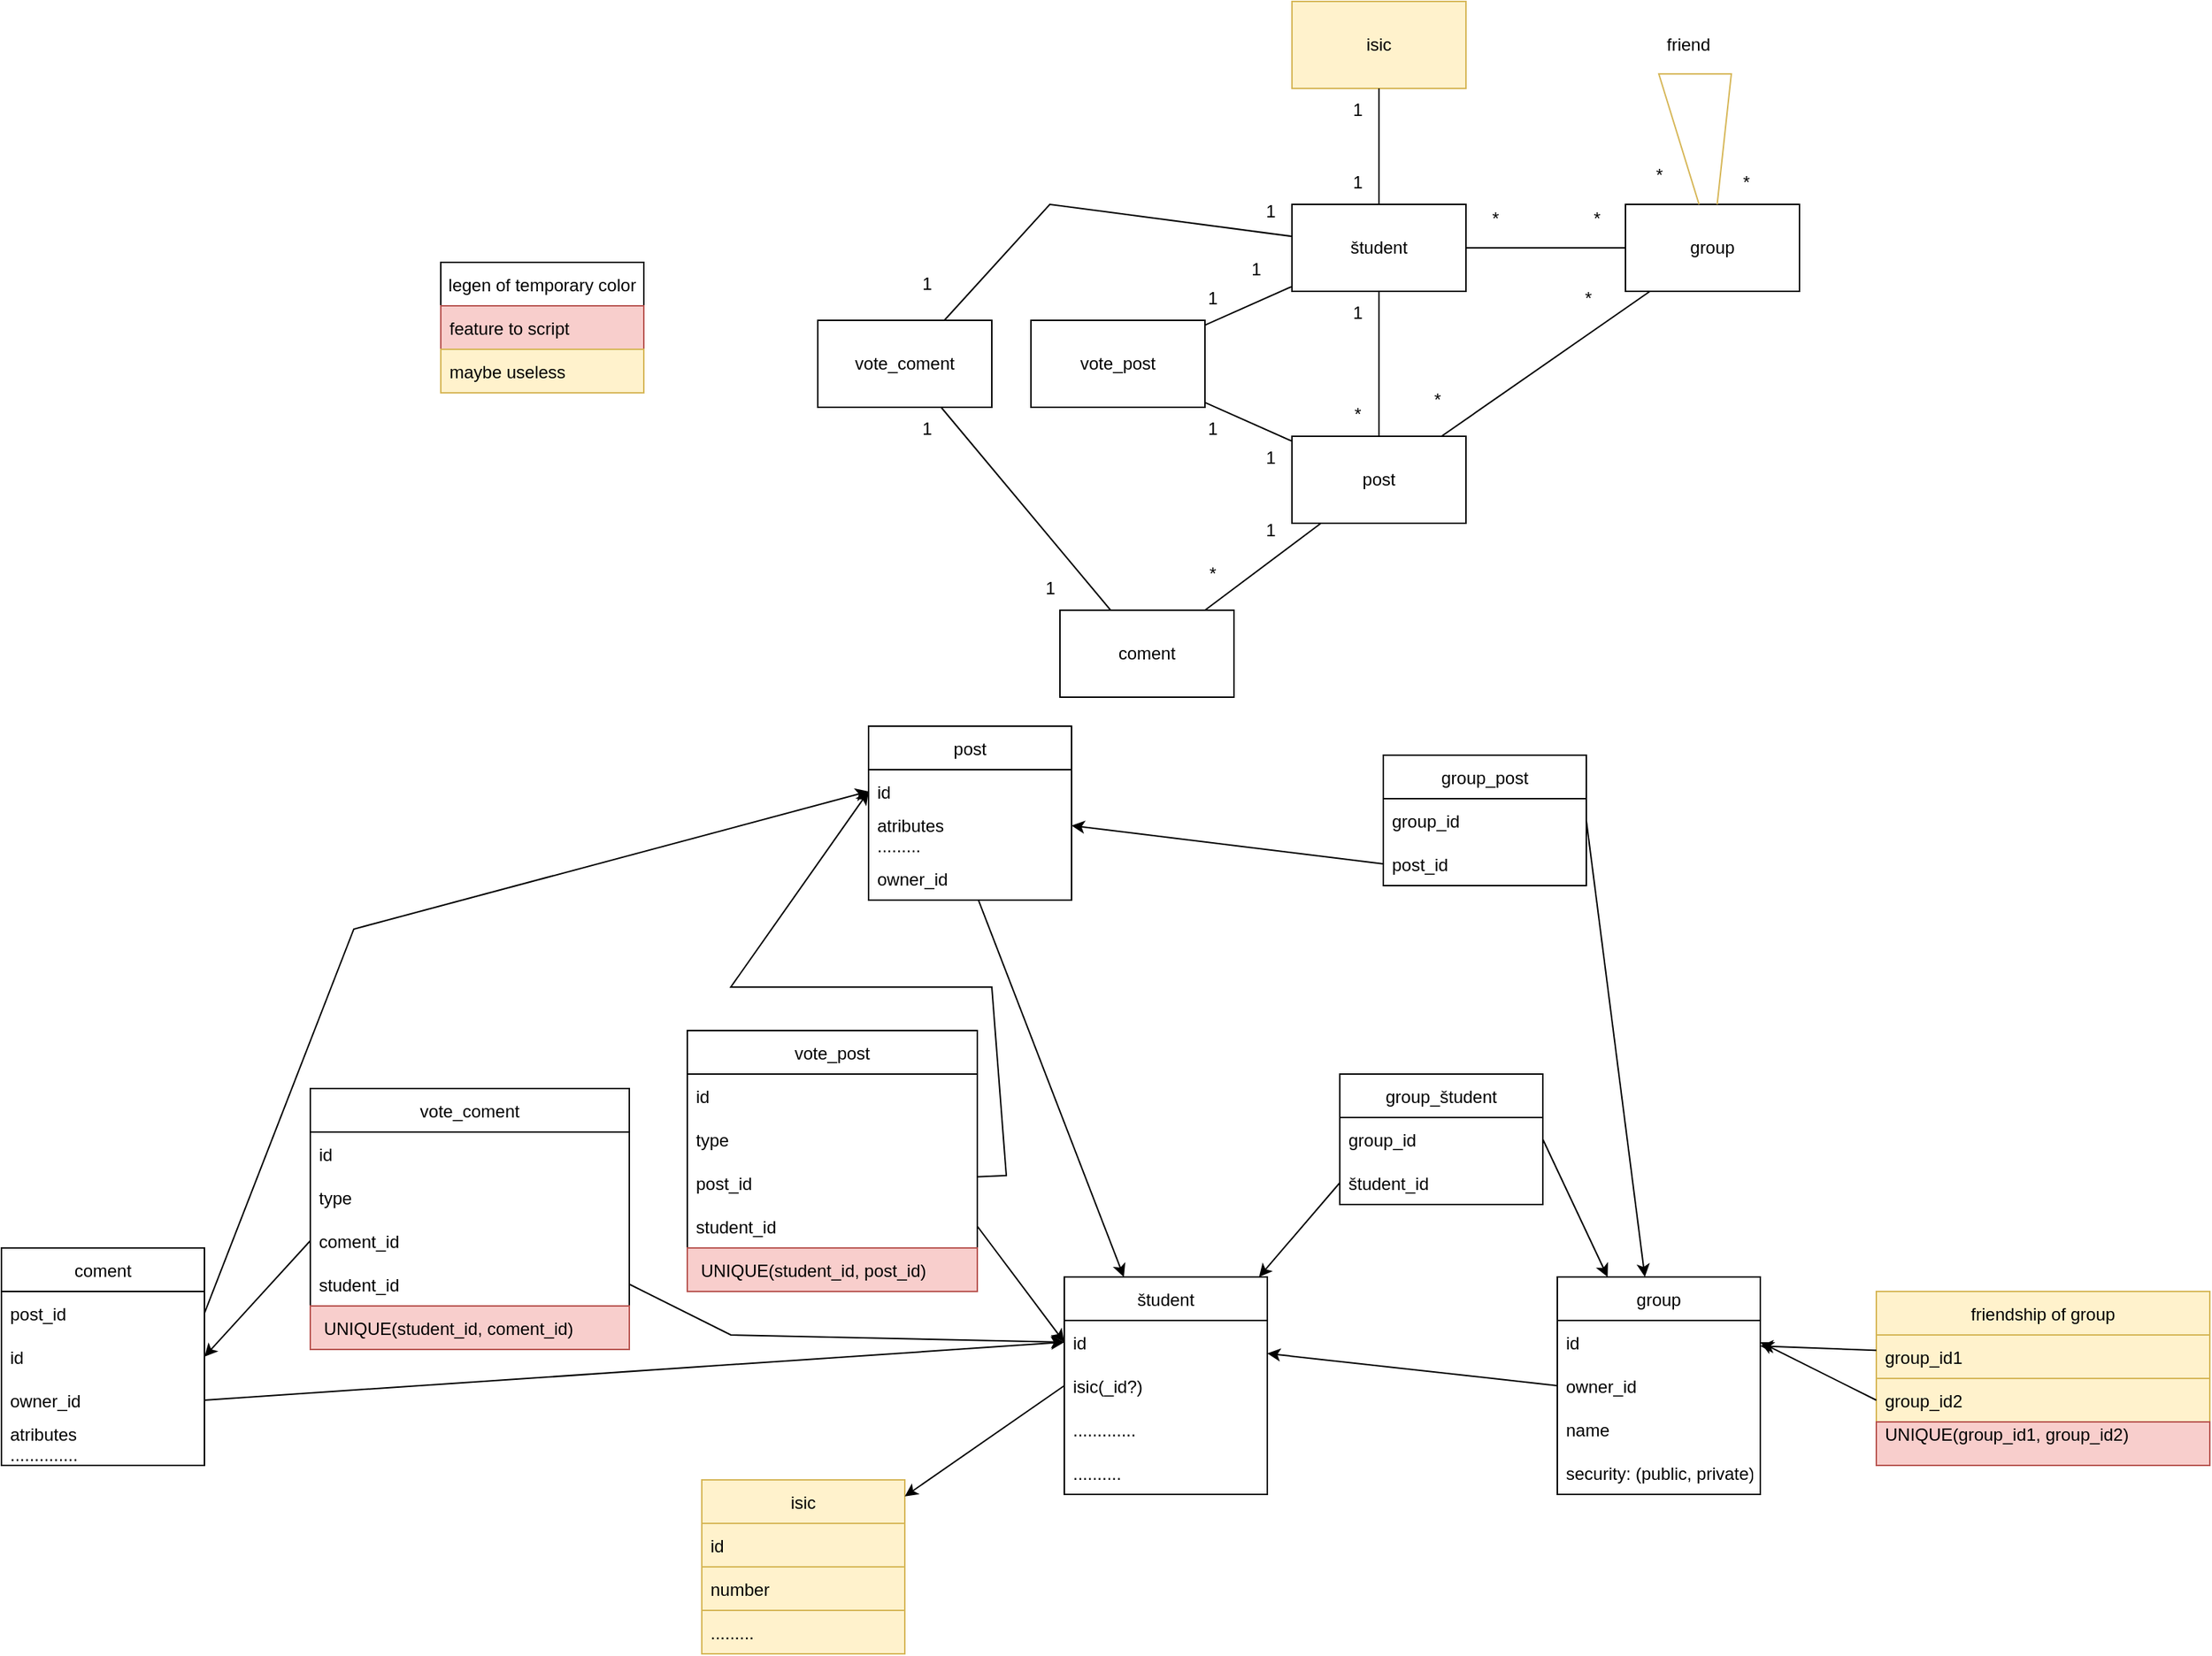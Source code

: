 <mxfile version="20.5.0" type="device"><diagram id="tYaPYCdXzrPp78saqDoh" name="Page-1"><mxGraphModel dx="2249" dy="754" grid="1" gridSize="10" guides="1" tooltips="1" connect="1" arrows="1" fold="1" page="1" pageScale="1" pageWidth="827" pageHeight="1169" math="0" shadow="0"><root><mxCell id="0"/><mxCell id="1" parent="0"/><mxCell id="CPantpn1nQuy0kjYPzvz-1" value="študent" style="swimlane;fontStyle=0;childLayout=stackLayout;horizontal=1;startSize=30;horizontalStack=0;resizeParent=1;resizeParentMax=0;resizeLast=0;collapsible=1;marginBottom=0;" parent="1" vertex="1"><mxGeometry x="320" y="900" width="140" height="150" as="geometry"/></mxCell><mxCell id="CPantpn1nQuy0kjYPzvz-2" value="id" style="text;strokeColor=none;fillColor=none;align=left;verticalAlign=middle;spacingLeft=4;spacingRight=4;overflow=hidden;points=[[0,0.5],[1,0.5]];portConstraint=eastwest;rotatable=0;" parent="CPantpn1nQuy0kjYPzvz-1" vertex="1"><mxGeometry y="30" width="140" height="30" as="geometry"/></mxCell><mxCell id="CPantpn1nQuy0kjYPzvz-3" value="isic(_id?)" style="text;strokeColor=none;fillColor=none;align=left;verticalAlign=middle;spacingLeft=4;spacingRight=4;overflow=hidden;points=[[0,0.5],[1,0.5]];portConstraint=eastwest;rotatable=0;" parent="CPantpn1nQuy0kjYPzvz-1" vertex="1"><mxGeometry y="60" width="140" height="30" as="geometry"/></mxCell><mxCell id="CPantpn1nQuy0kjYPzvz-4" value="............." style="text;strokeColor=none;fillColor=none;align=left;verticalAlign=middle;spacingLeft=4;spacingRight=4;overflow=hidden;points=[[0,0.5],[1,0.5]];portConstraint=eastwest;rotatable=0;" parent="CPantpn1nQuy0kjYPzvz-1" vertex="1"><mxGeometry y="90" width="140" height="30" as="geometry"/></mxCell><mxCell id="CPantpn1nQuy0kjYPzvz-5" value=".........." style="text;strokeColor=none;fillColor=none;align=left;verticalAlign=middle;spacingLeft=4;spacingRight=4;overflow=hidden;points=[[0,0.5],[1,0.5]];portConstraint=eastwest;rotatable=0;" parent="CPantpn1nQuy0kjYPzvz-1" vertex="1"><mxGeometry y="120" width="140" height="30" as="geometry"/></mxCell><mxCell id="CPantpn1nQuy0kjYPzvz-7" value="group" style="swimlane;fontStyle=0;childLayout=stackLayout;horizontal=1;startSize=30;horizontalStack=0;resizeParent=1;resizeParentMax=0;resizeLast=0;collapsible=1;marginBottom=0;" parent="1" vertex="1"><mxGeometry x="660" y="900" width="140" height="150" as="geometry"/></mxCell><mxCell id="CPantpn1nQuy0kjYPzvz-8" value="id" style="text;strokeColor=none;fillColor=none;align=left;verticalAlign=middle;spacingLeft=4;spacingRight=4;overflow=hidden;points=[[0,0.5],[1,0.5]];portConstraint=eastwest;rotatable=0;" parent="CPantpn1nQuy0kjYPzvz-7" vertex="1"><mxGeometry y="30" width="140" height="30" as="geometry"/></mxCell><mxCell id="CPantpn1nQuy0kjYPzvz-9" value="owner_id" style="text;strokeColor=none;fillColor=none;align=left;verticalAlign=middle;spacingLeft=4;spacingRight=4;overflow=hidden;points=[[0,0.5],[1,0.5]];portConstraint=eastwest;rotatable=0;" parent="CPantpn1nQuy0kjYPzvz-7" vertex="1"><mxGeometry y="60" width="140" height="30" as="geometry"/></mxCell><mxCell id="CPantpn1nQuy0kjYPzvz-10" value="name" style="text;strokeColor=none;fillColor=none;align=left;verticalAlign=middle;spacingLeft=4;spacingRight=4;overflow=hidden;points=[[0,0.5],[1,0.5]];portConstraint=eastwest;rotatable=0;" parent="CPantpn1nQuy0kjYPzvz-7" vertex="1"><mxGeometry y="90" width="140" height="30" as="geometry"/></mxCell><mxCell id="CPantpn1nQuy0kjYPzvz-11" value="security: (public, private)" style="text;strokeColor=none;fillColor=none;align=left;verticalAlign=middle;spacingLeft=4;spacingRight=4;overflow=hidden;points=[[0,0.5],[1,0.5]];portConstraint=eastwest;rotatable=0;" parent="CPantpn1nQuy0kjYPzvz-7" vertex="1"><mxGeometry y="120" width="140" height="30" as="geometry"/></mxCell><mxCell id="CPantpn1nQuy0kjYPzvz-12" value="group_študent" style="swimlane;fontStyle=0;childLayout=stackLayout;horizontal=1;startSize=30;horizontalStack=0;resizeParent=1;resizeParentMax=0;resizeLast=0;collapsible=1;marginBottom=0;" parent="1" vertex="1"><mxGeometry x="510" y="760" width="140" height="90" as="geometry"/></mxCell><mxCell id="CPantpn1nQuy0kjYPzvz-14" value="group_id" style="text;strokeColor=none;fillColor=none;align=left;verticalAlign=middle;spacingLeft=4;spacingRight=4;overflow=hidden;points=[[0,0.5],[1,0.5]];portConstraint=eastwest;rotatable=0;" parent="CPantpn1nQuy0kjYPzvz-12" vertex="1"><mxGeometry y="30" width="140" height="30" as="geometry"/></mxCell><mxCell id="CPantpn1nQuy0kjYPzvz-15" value="študent_id" style="text;strokeColor=none;fillColor=none;align=left;verticalAlign=middle;spacingLeft=4;spacingRight=4;overflow=hidden;points=[[0,0.5],[1,0.5]];portConstraint=eastwest;rotatable=0;" parent="CPantpn1nQuy0kjYPzvz-12" vertex="1"><mxGeometry y="60" width="140" height="30" as="geometry"/></mxCell><mxCell id="CPantpn1nQuy0kjYPzvz-16" value="" style="endArrow=classic;html=1;rounded=0;exitX=0;exitY=0.5;exitDx=0;exitDy=0;" parent="1" source="CPantpn1nQuy0kjYPzvz-9" target="CPantpn1nQuy0kjYPzvz-2" edge="1"><mxGeometry width="50" height="50" relative="1" as="geometry"><mxPoint x="630" y="1020" as="sourcePoint"/><mxPoint x="680" y="970" as="targetPoint"/></mxGeometry></mxCell><mxCell id="CPantpn1nQuy0kjYPzvz-17" value="" style="endArrow=classic;html=1;rounded=0;exitX=1;exitY=0.5;exitDx=0;exitDy=0;" parent="1" source="CPantpn1nQuy0kjYPzvz-14" target="CPantpn1nQuy0kjYPzvz-7" edge="1"><mxGeometry width="50" height="50" relative="1" as="geometry"><mxPoint x="610" y="1120" as="sourcePoint"/><mxPoint x="660" y="1070" as="targetPoint"/></mxGeometry></mxCell><mxCell id="CPantpn1nQuy0kjYPzvz-18" value="" style="endArrow=classic;html=1;rounded=0;exitX=0;exitY=0.5;exitDx=0;exitDy=0;" parent="1" source="CPantpn1nQuy0kjYPzvz-15" target="CPantpn1nQuy0kjYPzvz-1" edge="1"><mxGeometry width="50" height="50" relative="1" as="geometry"><mxPoint x="660" y="1120" as="sourcePoint"/><mxPoint x="710" y="1070" as="targetPoint"/></mxGeometry></mxCell><mxCell id="CPantpn1nQuy0kjYPzvz-19" value="post" style="swimlane;fontStyle=0;childLayout=stackLayout;horizontal=1;startSize=30;horizontalStack=0;resizeParent=1;resizeParentMax=0;resizeLast=0;collapsible=1;marginBottom=0;" parent="1" vertex="1"><mxGeometry x="185" y="520" width="140" height="120" as="geometry"/></mxCell><mxCell id="CPantpn1nQuy0kjYPzvz-20" value="id" style="text;strokeColor=none;fillColor=none;align=left;verticalAlign=middle;spacingLeft=4;spacingRight=4;overflow=hidden;points=[[0,0.5],[1,0.5]];portConstraint=eastwest;rotatable=0;" parent="CPantpn1nQuy0kjYPzvz-19" vertex="1"><mxGeometry y="30" width="140" height="30" as="geometry"/></mxCell><mxCell id="CPantpn1nQuy0kjYPzvz-21" value="atributes&#10;........." style="text;strokeColor=none;fillColor=none;align=left;verticalAlign=middle;spacingLeft=4;spacingRight=4;overflow=hidden;points=[[0,0.5],[1,0.5]];portConstraint=eastwest;rotatable=0;" parent="CPantpn1nQuy0kjYPzvz-19" vertex="1"><mxGeometry y="60" width="140" height="30" as="geometry"/></mxCell><mxCell id="CPantpn1nQuy0kjYPzvz-30" value="owner_id" style="text;strokeColor=none;fillColor=none;align=left;verticalAlign=middle;spacingLeft=4;spacingRight=4;overflow=hidden;points=[[0,0.5],[1,0.5]];portConstraint=eastwest;rotatable=0;" parent="CPantpn1nQuy0kjYPzvz-19" vertex="1"><mxGeometry y="90" width="140" height="30" as="geometry"/></mxCell><mxCell id="CPantpn1nQuy0kjYPzvz-24" value="group_post" style="swimlane;fontStyle=0;childLayout=stackLayout;horizontal=1;startSize=30;horizontalStack=0;resizeParent=1;resizeParentMax=0;resizeLast=0;collapsible=1;marginBottom=0;" parent="1" vertex="1"><mxGeometry x="540" y="540" width="140" height="90" as="geometry"/></mxCell><mxCell id="CPantpn1nQuy0kjYPzvz-26" value="group_id" style="text;strokeColor=none;fillColor=none;align=left;verticalAlign=middle;spacingLeft=4;spacingRight=4;overflow=hidden;points=[[0,0.5],[1,0.5]];portConstraint=eastwest;rotatable=0;" parent="CPantpn1nQuy0kjYPzvz-24" vertex="1"><mxGeometry y="30" width="140" height="30" as="geometry"/></mxCell><mxCell id="CPantpn1nQuy0kjYPzvz-27" value="post_id" style="text;strokeColor=none;fillColor=none;align=left;verticalAlign=middle;spacingLeft=4;spacingRight=4;overflow=hidden;points=[[0,0.5],[1,0.5]];portConstraint=eastwest;rotatable=0;" parent="CPantpn1nQuy0kjYPzvz-24" vertex="1"><mxGeometry y="60" width="140" height="30" as="geometry"/></mxCell><mxCell id="CPantpn1nQuy0kjYPzvz-28" value="" style="endArrow=classic;html=1;rounded=0;exitX=1;exitY=0.5;exitDx=0;exitDy=0;" parent="1" source="CPantpn1nQuy0kjYPzvz-26" target="CPantpn1nQuy0kjYPzvz-7" edge="1"><mxGeometry width="50" height="50" relative="1" as="geometry"><mxPoint x="730" y="770" as="sourcePoint"/><mxPoint x="780" y="720" as="targetPoint"/></mxGeometry></mxCell><mxCell id="CPantpn1nQuy0kjYPzvz-29" value="" style="endArrow=classic;html=1;rounded=0;exitX=0;exitY=0.5;exitDx=0;exitDy=0;" parent="1" source="CPantpn1nQuy0kjYPzvz-27" target="CPantpn1nQuy0kjYPzvz-19" edge="1"><mxGeometry width="50" height="50" relative="1" as="geometry"><mxPoint x="420" y="720" as="sourcePoint"/><mxPoint x="470" y="670" as="targetPoint"/></mxGeometry></mxCell><mxCell id="CPantpn1nQuy0kjYPzvz-31" value="" style="endArrow=classic;html=1;rounded=0;" parent="1" source="CPantpn1nQuy0kjYPzvz-30" target="CPantpn1nQuy0kjYPzvz-1" edge="1"><mxGeometry width="50" height="50" relative="1" as="geometry"><mxPoint x="240" y="840" as="sourcePoint"/><mxPoint x="290" y="790" as="targetPoint"/></mxGeometry></mxCell><mxCell id="CPantpn1nQuy0kjYPzvz-32" value="coment" style="swimlane;fontStyle=0;childLayout=stackLayout;horizontal=1;startSize=30;horizontalStack=0;resizeParent=1;resizeParentMax=0;resizeLast=0;collapsible=1;marginBottom=0;" parent="1" vertex="1"><mxGeometry x="-413" y="880" width="140" height="150" as="geometry"/></mxCell><mxCell id="CPantpn1nQuy0kjYPzvz-35" value="post_id" style="text;strokeColor=none;fillColor=none;align=left;verticalAlign=middle;spacingLeft=4;spacingRight=4;overflow=hidden;points=[[0,0.5],[1,0.5]];portConstraint=eastwest;rotatable=0;" parent="CPantpn1nQuy0kjYPzvz-32" vertex="1"><mxGeometry y="30" width="140" height="30" as="geometry"/></mxCell><mxCell id="CPantpn1nQuy0kjYPzvz-33" value="id" style="text;strokeColor=none;fillColor=none;align=left;verticalAlign=middle;spacingLeft=4;spacingRight=4;overflow=hidden;points=[[0,0.5],[1,0.5]];portConstraint=eastwest;rotatable=0;" parent="CPantpn1nQuy0kjYPzvz-32" vertex="1"><mxGeometry y="60" width="140" height="30" as="geometry"/></mxCell><mxCell id="CPantpn1nQuy0kjYPzvz-34" value="owner_id" style="text;strokeColor=none;fillColor=none;align=left;verticalAlign=middle;spacingLeft=4;spacingRight=4;overflow=hidden;points=[[0,0.5],[1,0.5]];portConstraint=eastwest;rotatable=0;" parent="CPantpn1nQuy0kjYPzvz-32" vertex="1"><mxGeometry y="90" width="140" height="30" as="geometry"/></mxCell><mxCell id="CPantpn1nQuy0kjYPzvz-36" value="atributes&#10;.............." style="text;strokeColor=none;fillColor=none;align=left;verticalAlign=middle;spacingLeft=4;spacingRight=4;overflow=hidden;points=[[0,0.5],[1,0.5]];portConstraint=eastwest;rotatable=0;" parent="CPantpn1nQuy0kjYPzvz-32" vertex="1"><mxGeometry y="120" width="140" height="30" as="geometry"/></mxCell><mxCell id="CPantpn1nQuy0kjYPzvz-37" value="" style="endArrow=classic;html=1;rounded=0;exitX=1;exitY=0.5;exitDx=0;exitDy=0;entryX=0;entryY=0.5;entryDx=0;entryDy=0;" parent="1" source="CPantpn1nQuy0kjYPzvz-34" target="CPantpn1nQuy0kjYPzvz-2" edge="1"><mxGeometry width="50" height="50" relative="1" as="geometry"><mxPoint x="250" y="900" as="sourcePoint"/><mxPoint x="300" y="850" as="targetPoint"/></mxGeometry></mxCell><mxCell id="CPantpn1nQuy0kjYPzvz-38" value="" style="endArrow=classic;html=1;rounded=0;exitX=1;exitY=0.5;exitDx=0;exitDy=0;entryX=0;entryY=0.5;entryDx=0;entryDy=0;" parent="1" source="CPantpn1nQuy0kjYPzvz-35" target="CPantpn1nQuy0kjYPzvz-20" edge="1"><mxGeometry width="50" height="50" relative="1" as="geometry"><mxPoint x="190" y="870" as="sourcePoint"/><mxPoint x="240" y="820" as="targetPoint"/><Array as="points"><mxPoint x="-170" y="660"/></Array></mxGeometry></mxCell><mxCell id="CPantpn1nQuy0kjYPzvz-39" value="študent" style="rounded=0;whiteSpace=wrap;html=1;" parent="1" vertex="1"><mxGeometry x="477" y="160" width="120" height="60" as="geometry"/></mxCell><mxCell id="CPantpn1nQuy0kjYPzvz-40" value="group" style="rounded=0;whiteSpace=wrap;html=1;" parent="1" vertex="1"><mxGeometry x="707" y="160" width="120" height="60" as="geometry"/></mxCell><mxCell id="CPantpn1nQuy0kjYPzvz-41" value="" style="endArrow=none;html=1;rounded=0;" parent="1" source="CPantpn1nQuy0kjYPzvz-39" target="CPantpn1nQuy0kjYPzvz-40" edge="1"><mxGeometry width="50" height="50" relative="1" as="geometry"><mxPoint x="617" y="310" as="sourcePoint"/><mxPoint x="667" y="260" as="targetPoint"/></mxGeometry></mxCell><mxCell id="CPantpn1nQuy0kjYPzvz-42" value="*" style="text;html=1;align=center;verticalAlign=middle;resizable=0;points=[];autosize=1;strokeColor=none;fillColor=none;" parent="1" vertex="1"><mxGeometry x="602" y="155" width="30" height="30" as="geometry"/></mxCell><mxCell id="CPantpn1nQuy0kjYPzvz-43" value="*" style="text;html=1;align=center;verticalAlign=middle;resizable=0;points=[];autosize=1;strokeColor=none;fillColor=none;" parent="1" vertex="1"><mxGeometry x="672" y="155" width="30" height="30" as="geometry"/></mxCell><mxCell id="CPantpn1nQuy0kjYPzvz-44" value="post" style="rounded=0;whiteSpace=wrap;html=1;" parent="1" vertex="1"><mxGeometry x="477" y="320" width="120" height="60" as="geometry"/></mxCell><mxCell id="CPantpn1nQuy0kjYPzvz-45" value="isic" style="swimlane;fontStyle=0;childLayout=stackLayout;horizontal=1;startSize=30;horizontalStack=0;resizeParent=1;resizeParentMax=0;resizeLast=0;collapsible=1;marginBottom=0;fillColor=#fff2cc;strokeColor=#d6b656;" parent="1" vertex="1"><mxGeometry x="70" y="1040" width="140" height="120" as="geometry"/></mxCell><mxCell id="CPantpn1nQuy0kjYPzvz-46" value="id" style="text;strokeColor=#d6b656;fillColor=#fff2cc;align=left;verticalAlign=middle;spacingLeft=4;spacingRight=4;overflow=hidden;points=[[0,0.5],[1,0.5]];portConstraint=eastwest;rotatable=0;" parent="CPantpn1nQuy0kjYPzvz-45" vertex="1"><mxGeometry y="30" width="140" height="30" as="geometry"/></mxCell><mxCell id="CPantpn1nQuy0kjYPzvz-47" value="number" style="text;strokeColor=#d6b656;fillColor=#fff2cc;align=left;verticalAlign=middle;spacingLeft=4;spacingRight=4;overflow=hidden;points=[[0,0.5],[1,0.5]];portConstraint=eastwest;rotatable=0;" parent="CPantpn1nQuy0kjYPzvz-45" vertex="1"><mxGeometry y="60" width="140" height="30" as="geometry"/></mxCell><mxCell id="CPantpn1nQuy0kjYPzvz-48" value="........." style="text;strokeColor=#d6b656;fillColor=#fff2cc;align=left;verticalAlign=middle;spacingLeft=4;spacingRight=4;overflow=hidden;points=[[0,0.5],[1,0.5]];portConstraint=eastwest;rotatable=0;" parent="CPantpn1nQuy0kjYPzvz-45" vertex="1"><mxGeometry y="90" width="140" height="30" as="geometry"/></mxCell><mxCell id="CPantpn1nQuy0kjYPzvz-49" value="" style="endArrow=classic;html=1;rounded=0;exitX=0;exitY=0.5;exitDx=0;exitDy=0;" parent="1" source="CPantpn1nQuy0kjYPzvz-3" target="CPantpn1nQuy0kjYPzvz-45" edge="1"><mxGeometry width="50" height="50" relative="1" as="geometry"><mxPoint x="330" y="1130" as="sourcePoint"/><mxPoint x="380" y="1080" as="targetPoint"/></mxGeometry></mxCell><mxCell id="CPantpn1nQuy0kjYPzvz-50" value="isic" style="rounded=0;whiteSpace=wrap;html=1;fillColor=#fff2cc;strokeColor=#d6b656;" parent="1" vertex="1"><mxGeometry x="477" y="20" width="120" height="60" as="geometry"/></mxCell><mxCell id="CPantpn1nQuy0kjYPzvz-51" value="" style="endArrow=none;html=1;rounded=0;" parent="1" source="CPantpn1nQuy0kjYPzvz-39" target="CPantpn1nQuy0kjYPzvz-50" edge="1"><mxGeometry width="50" height="50" relative="1" as="geometry"><mxPoint x="377" y="200" as="sourcePoint"/><mxPoint x="427" y="150" as="targetPoint"/></mxGeometry></mxCell><mxCell id="CPantpn1nQuy0kjYPzvz-52" value="1" style="text;html=1;align=center;verticalAlign=middle;resizable=0;points=[];autosize=1;strokeColor=none;fillColor=none;" parent="1" vertex="1"><mxGeometry x="507" y="80" width="30" height="30" as="geometry"/></mxCell><mxCell id="CPantpn1nQuy0kjYPzvz-53" value="1" style="text;html=1;align=center;verticalAlign=middle;resizable=0;points=[];autosize=1;strokeColor=none;fillColor=none;" parent="1" vertex="1"><mxGeometry x="407" y="210" width="30" height="30" as="geometry"/></mxCell><mxCell id="CPantpn1nQuy0kjYPzvz-54" value="" style="endArrow=none;html=1;rounded=0;" parent="1" source="CPantpn1nQuy0kjYPzvz-39" target="CPantpn1nQuy0kjYPzvz-44" edge="1"><mxGeometry width="50" height="50" relative="1" as="geometry"><mxPoint x="507" y="310" as="sourcePoint"/><mxPoint x="557" y="260" as="targetPoint"/></mxGeometry></mxCell><mxCell id="CPantpn1nQuy0kjYPzvz-55" value="1" style="text;html=1;align=center;verticalAlign=middle;resizable=0;points=[];autosize=1;strokeColor=none;fillColor=none;" parent="1" vertex="1"><mxGeometry x="507" y="220" width="30" height="30" as="geometry"/></mxCell><mxCell id="CPantpn1nQuy0kjYPzvz-56" value="*" style="text;html=1;align=center;verticalAlign=middle;resizable=0;points=[];autosize=1;strokeColor=none;fillColor=none;" parent="1" vertex="1"><mxGeometry x="507" y="290" width="30" height="30" as="geometry"/></mxCell><mxCell id="CPantpn1nQuy0kjYPzvz-57" value="" style="endArrow=none;html=1;rounded=0;" parent="1" source="CPantpn1nQuy0kjYPzvz-44" target="CPantpn1nQuy0kjYPzvz-40" edge="1"><mxGeometry width="50" height="50" relative="1" as="geometry"><mxPoint x="717" y="330" as="sourcePoint"/><mxPoint x="767" y="280" as="targetPoint"/></mxGeometry></mxCell><mxCell id="CPantpn1nQuy0kjYPzvz-58" value="*" style="text;html=1;align=center;verticalAlign=middle;resizable=0;points=[];autosize=1;strokeColor=none;fillColor=none;" parent="1" vertex="1"><mxGeometry x="562" y="280" width="30" height="30" as="geometry"/></mxCell><mxCell id="CPantpn1nQuy0kjYPzvz-59" value="*" style="text;html=1;align=center;verticalAlign=middle;resizable=0;points=[];autosize=1;strokeColor=none;fillColor=none;" parent="1" vertex="1"><mxGeometry x="666" y="210" width="30" height="30" as="geometry"/></mxCell><mxCell id="CPantpn1nQuy0kjYPzvz-60" value="coment" style="rounded=0;whiteSpace=wrap;html=1;" parent="1" vertex="1"><mxGeometry x="317" y="440" width="120" height="60" as="geometry"/></mxCell><mxCell id="CPantpn1nQuy0kjYPzvz-61" value="" style="endArrow=none;html=1;rounded=0;" parent="1" source="CPantpn1nQuy0kjYPzvz-60" target="CPantpn1nQuy0kjYPzvz-44" edge="1"><mxGeometry width="50" height="50" relative="1" as="geometry"><mxPoint x="387" y="440" as="sourcePoint"/><mxPoint x="437" y="390" as="targetPoint"/></mxGeometry></mxCell><mxCell id="CPantpn1nQuy0kjYPzvz-62" value="1" style="text;html=1;align=center;verticalAlign=middle;resizable=0;points=[];autosize=1;strokeColor=none;fillColor=none;" parent="1" vertex="1"><mxGeometry x="447" y="370" width="30" height="30" as="geometry"/></mxCell><mxCell id="CPantpn1nQuy0kjYPzvz-63" value="*" style="text;html=1;align=center;verticalAlign=middle;resizable=0;points=[];autosize=1;strokeColor=none;fillColor=none;" parent="1" vertex="1"><mxGeometry x="407" y="400" width="30" height="30" as="geometry"/></mxCell><mxCell id="CPantpn1nQuy0kjYPzvz-65" value="vote_post" style="rounded=0;whiteSpace=wrap;html=1;" parent="1" vertex="1"><mxGeometry x="297" y="240" width="120" height="60" as="geometry"/></mxCell><mxCell id="CPantpn1nQuy0kjYPzvz-66" value="" style="endArrow=none;html=1;rounded=0;" parent="1" source="CPantpn1nQuy0kjYPzvz-65" target="CPantpn1nQuy0kjYPzvz-39" edge="1"><mxGeometry width="50" height="50" relative="1" as="geometry"><mxPoint x="407" y="220" as="sourcePoint"/><mxPoint x="457" y="170" as="targetPoint"/></mxGeometry></mxCell><mxCell id="CPantpn1nQuy0kjYPzvz-67" value="1" style="text;html=1;align=center;verticalAlign=middle;resizable=0;points=[];autosize=1;strokeColor=none;fillColor=none;" parent="1" vertex="1"><mxGeometry x="507" y="130" width="30" height="30" as="geometry"/></mxCell><mxCell id="CPantpn1nQuy0kjYPzvz-68" value="1" style="text;html=1;align=center;verticalAlign=middle;resizable=0;points=[];autosize=1;strokeColor=none;fillColor=none;" parent="1" vertex="1"><mxGeometry x="437" y="190" width="30" height="30" as="geometry"/></mxCell><mxCell id="CPantpn1nQuy0kjYPzvz-69" value="" style="endArrow=none;html=1;rounded=0;" parent="1" source="CPantpn1nQuy0kjYPzvz-65" target="CPantpn1nQuy0kjYPzvz-44" edge="1"><mxGeometry width="50" height="50" relative="1" as="geometry"><mxPoint x="317" y="400" as="sourcePoint"/><mxPoint x="367" y="350" as="targetPoint"/></mxGeometry></mxCell><mxCell id="CPantpn1nQuy0kjYPzvz-70" value="1" style="text;html=1;align=center;verticalAlign=middle;resizable=0;points=[];autosize=1;strokeColor=none;fillColor=none;" parent="1" vertex="1"><mxGeometry x="407" y="300" width="30" height="30" as="geometry"/></mxCell><mxCell id="CPantpn1nQuy0kjYPzvz-71" value="1" style="text;html=1;align=center;verticalAlign=middle;resizable=0;points=[];autosize=1;strokeColor=none;fillColor=none;" parent="1" vertex="1"><mxGeometry x="447" y="320" width="30" height="30" as="geometry"/></mxCell><mxCell id="CPantpn1nQuy0kjYPzvz-73" value="vote_coment" style="rounded=0;whiteSpace=wrap;html=1;" parent="1" vertex="1"><mxGeometry x="150" y="240" width="120" height="60" as="geometry"/></mxCell><mxCell id="CPantpn1nQuy0kjYPzvz-74" value="1" style="text;html=1;align=center;verticalAlign=middle;resizable=0;points=[];autosize=1;strokeColor=none;fillColor=none;" parent="1" vertex="1"><mxGeometry x="210" y="200" width="30" height="30" as="geometry"/></mxCell><mxCell id="CPantpn1nQuy0kjYPzvz-75" value="" style="endArrow=none;html=1;rounded=0;" parent="1" source="CPantpn1nQuy0kjYPzvz-73" target="CPantpn1nQuy0kjYPzvz-39" edge="1"><mxGeometry width="50" height="50" relative="1" as="geometry"><mxPoint x="260" y="163.333" as="sourcePoint"/><mxPoint x="320" y="136.667" as="targetPoint"/><Array as="points"><mxPoint x="310" y="160"/></Array></mxGeometry></mxCell><mxCell id="CPantpn1nQuy0kjYPzvz-76" value="1" style="text;html=1;align=center;verticalAlign=middle;resizable=0;points=[];autosize=1;strokeColor=none;fillColor=none;" parent="1" vertex="1"><mxGeometry x="447" y="150" width="30" height="30" as="geometry"/></mxCell><mxCell id="CPantpn1nQuy0kjYPzvz-77" value="1" style="text;html=1;align=center;verticalAlign=middle;resizable=0;points=[];autosize=1;strokeColor=none;fillColor=none;" parent="1" vertex="1"><mxGeometry x="210" y="300" width="30" height="30" as="geometry"/></mxCell><mxCell id="CPantpn1nQuy0kjYPzvz-78" value="" style="endArrow=none;html=1;rounded=0;" parent="1" source="CPantpn1nQuy0kjYPzvz-73" target="CPantpn1nQuy0kjYPzvz-60" edge="1"><mxGeometry width="50" height="50" relative="1" as="geometry"><mxPoint x="280" y="393.333" as="sourcePoint"/><mxPoint x="340" y="366.667" as="targetPoint"/></mxGeometry></mxCell><mxCell id="CPantpn1nQuy0kjYPzvz-79" value="1" style="text;html=1;align=center;verticalAlign=middle;resizable=0;points=[];autosize=1;strokeColor=none;fillColor=none;" parent="1" vertex="1"><mxGeometry x="295" y="410" width="30" height="30" as="geometry"/></mxCell><mxCell id="CPantpn1nQuy0kjYPzvz-80" value="vote_post" style="swimlane;fontStyle=0;childLayout=stackLayout;horizontal=1;startSize=30;horizontalStack=0;resizeParent=1;resizeParentMax=0;resizeLast=0;collapsible=1;marginBottom=0;" parent="1" vertex="1"><mxGeometry x="60" y="730" width="200" height="180" as="geometry"/></mxCell><mxCell id="CPantpn1nQuy0kjYPzvz-81" value="id" style="text;strokeColor=none;fillColor=none;align=left;verticalAlign=middle;spacingLeft=4;spacingRight=4;overflow=hidden;points=[[0,0.5],[1,0.5]];portConstraint=eastwest;rotatable=0;" parent="CPantpn1nQuy0kjYPzvz-80" vertex="1"><mxGeometry y="30" width="200" height="30" as="geometry"/></mxCell><mxCell id="CPantpn1nQuy0kjYPzvz-82" value="type" style="text;strokeColor=none;fillColor=none;align=left;verticalAlign=middle;spacingLeft=4;spacingRight=4;overflow=hidden;points=[[0,0.5],[1,0.5]];portConstraint=eastwest;rotatable=0;" parent="CPantpn1nQuy0kjYPzvz-80" vertex="1"><mxGeometry y="60" width="200" height="30" as="geometry"/></mxCell><mxCell id="CPantpn1nQuy0kjYPzvz-83" value="post_id   " style="text;align=left;verticalAlign=middle;spacingLeft=4;spacingRight=4;overflow=hidden;points=[[0,0.5],[1,0.5]];portConstraint=eastwest;rotatable=0;" parent="CPantpn1nQuy0kjYPzvz-80" vertex="1"><mxGeometry y="90" width="200" height="30" as="geometry"/></mxCell><mxCell id="CPantpn1nQuy0kjYPzvz-89" value="student_id" style="text;align=left;verticalAlign=middle;spacingLeft=4;spacingRight=4;overflow=hidden;points=[[0,0.5],[1,0.5]];portConstraint=eastwest;rotatable=0;" parent="CPantpn1nQuy0kjYPzvz-80" vertex="1"><mxGeometry y="120" width="200" height="30" as="geometry"/></mxCell><mxCell id="A_hApz_MYIZ11sPy4Loy-2" value=" UNIQUE(student_id, post_id)" style="text;strokeColor=#b85450;fillColor=#f8cecc;align=left;verticalAlign=middle;spacingLeft=4;spacingRight=4;overflow=hidden;points=[[0,0.5],[1,0.5]];portConstraint=eastwest;rotatable=0;" vertex="1" parent="CPantpn1nQuy0kjYPzvz-80"><mxGeometry y="150" width="200" height="30" as="geometry"/></mxCell><mxCell id="CPantpn1nQuy0kjYPzvz-90" value="" style="endArrow=classic;html=1;rounded=0;entryX=0;entryY=0.5;entryDx=0;entryDy=0;" parent="1" source="CPantpn1nQuy0kjYPzvz-83" target="CPantpn1nQuy0kjYPzvz-20" edge="1"><mxGeometry width="50" height="50" relative="1" as="geometry"><mxPoint x="350" y="800" as="sourcePoint"/><mxPoint x="130" y="670" as="targetPoint"/><Array as="points"><mxPoint x="280" y="830"/><mxPoint x="270" y="700"/><mxPoint x="90" y="700"/></Array></mxGeometry></mxCell><mxCell id="CPantpn1nQuy0kjYPzvz-91" value="" style="endArrow=classic;html=1;rounded=0;entryX=0;entryY=0.5;entryDx=0;entryDy=0;exitX=1;exitY=0.5;exitDx=0;exitDy=0;" parent="1" source="CPantpn1nQuy0kjYPzvz-89" target="CPantpn1nQuy0kjYPzvz-2" edge="1"><mxGeometry width="50" height="50" relative="1" as="geometry"><mxPoint x="30" y="910" as="sourcePoint"/><mxPoint x="80" y="860" as="targetPoint"/></mxGeometry></mxCell><mxCell id="CPantpn1nQuy0kjYPzvz-92" value="vote_coment" style="swimlane;fontStyle=0;childLayout=stackLayout;horizontal=1;startSize=30;horizontalStack=0;resizeParent=1;resizeParentMax=0;resizeLast=0;collapsible=1;marginBottom=0;" parent="1" vertex="1"><mxGeometry x="-200" y="770" width="220" height="180" as="geometry"/></mxCell><mxCell id="CPantpn1nQuy0kjYPzvz-93" value="id" style="text;strokeColor=none;fillColor=none;align=left;verticalAlign=middle;spacingLeft=4;spacingRight=4;overflow=hidden;points=[[0,0.5],[1,0.5]];portConstraint=eastwest;rotatable=0;" parent="CPantpn1nQuy0kjYPzvz-92" vertex="1"><mxGeometry y="30" width="220" height="30" as="geometry"/></mxCell><mxCell id="CPantpn1nQuy0kjYPzvz-94" value="type" style="text;strokeColor=none;fillColor=none;align=left;verticalAlign=middle;spacingLeft=4;spacingRight=4;overflow=hidden;points=[[0,0.5],[1,0.5]];portConstraint=eastwest;rotatable=0;" parent="CPantpn1nQuy0kjYPzvz-92" vertex="1"><mxGeometry y="60" width="220" height="30" as="geometry"/></mxCell><mxCell id="CPantpn1nQuy0kjYPzvz-95" value="coment_id" style="text;align=left;verticalAlign=middle;spacingLeft=4;spacingRight=4;overflow=hidden;points=[[0,0.5],[1,0.5]];portConstraint=eastwest;rotatable=0;" parent="CPantpn1nQuy0kjYPzvz-92" vertex="1"><mxGeometry y="90" width="220" height="30" as="geometry"/></mxCell><mxCell id="CPantpn1nQuy0kjYPzvz-96" value="student_id" style="text;align=left;verticalAlign=middle;spacingLeft=4;spacingRight=4;overflow=hidden;points=[[0,0.5],[1,0.5]];portConstraint=eastwest;rotatable=0;" parent="CPantpn1nQuy0kjYPzvz-92" vertex="1"><mxGeometry y="120" width="220" height="30" as="geometry"/></mxCell><mxCell id="A_hApz_MYIZ11sPy4Loy-3" value=" UNIQUE(student_id, coment_id)" style="text;align=left;verticalAlign=middle;spacingLeft=4;spacingRight=4;overflow=hidden;points=[[0,0.5],[1,0.5]];portConstraint=eastwest;rotatable=0;fillColor=#f8cecc;strokeColor=#b85450;" vertex="1" parent="CPantpn1nQuy0kjYPzvz-92"><mxGeometry y="150" width="220" height="30" as="geometry"/></mxCell><mxCell id="CPantpn1nQuy0kjYPzvz-97" value="" style="endArrow=classic;html=1;rounded=0;entryX=1;entryY=0.5;entryDx=0;entryDy=0;exitX=0;exitY=0.5;exitDx=0;exitDy=0;" parent="1" source="CPantpn1nQuy0kjYPzvz-95" target="CPantpn1nQuy0kjYPzvz-33" edge="1"><mxGeometry width="50" height="50" relative="1" as="geometry"><mxPoint x="-130" y="970" as="sourcePoint"/><mxPoint x="-80" y="920" as="targetPoint"/></mxGeometry></mxCell><mxCell id="CPantpn1nQuy0kjYPzvz-98" value="" style="endArrow=classic;html=1;rounded=0;exitX=1;exitY=0.5;exitDx=0;exitDy=0;entryX=0;entryY=0.5;entryDx=0;entryDy=0;" parent="1" source="CPantpn1nQuy0kjYPzvz-96" target="CPantpn1nQuy0kjYPzvz-2" edge="1"><mxGeometry width="50" height="50" relative="1" as="geometry"><mxPoint x="110" y="960" as="sourcePoint"/><mxPoint x="160" y="910" as="targetPoint"/><Array as="points"><mxPoint x="90" y="940"/></Array></mxGeometry></mxCell><mxCell id="A_hApz_MYIZ11sPy4Loy-4" value="legen of temporary color" style="swimlane;fontStyle=0;childLayout=stackLayout;horizontal=1;startSize=30;horizontalStack=0;resizeParent=1;resizeParentMax=0;resizeLast=0;collapsible=1;marginBottom=0;" vertex="1" parent="1"><mxGeometry x="-110" y="200" width="140" height="90" as="geometry"/></mxCell><mxCell id="A_hApz_MYIZ11sPy4Loy-5" value="feature to script" style="text;strokeColor=#b85450;fillColor=#f8cecc;align=left;verticalAlign=middle;spacingLeft=4;spacingRight=4;overflow=hidden;points=[[0,0.5],[1,0.5]];portConstraint=eastwest;rotatable=0;" vertex="1" parent="A_hApz_MYIZ11sPy4Loy-4"><mxGeometry y="30" width="140" height="30" as="geometry"/></mxCell><mxCell id="A_hApz_MYIZ11sPy4Loy-6" value="maybe useless" style="text;strokeColor=#d6b656;fillColor=#fff2cc;align=left;verticalAlign=middle;spacingLeft=4;spacingRight=4;overflow=hidden;points=[[0,0.5],[1,0.5]];portConstraint=eastwest;rotatable=0;" vertex="1" parent="A_hApz_MYIZ11sPy4Loy-4"><mxGeometry y="60" width="140" height="30" as="geometry"/></mxCell><mxCell id="A_hApz_MYIZ11sPy4Loy-9" value="" style="endArrow=none;html=1;rounded=0;fillColor=#fff2cc;strokeColor=#d6b656;" edge="1" parent="1" source="CPantpn1nQuy0kjYPzvz-40" target="CPantpn1nQuy0kjYPzvz-40"><mxGeometry width="50" height="50" relative="1" as="geometry"><mxPoint x="770" y="120" as="sourcePoint"/><mxPoint x="820" y="70" as="targetPoint"/><Array as="points"><mxPoint x="780" y="70"/><mxPoint x="730" y="70"/></Array></mxGeometry></mxCell><mxCell id="A_hApz_MYIZ11sPy4Loy-10" value="friend" style="text;html=1;align=center;verticalAlign=middle;resizable=0;points=[];autosize=1;strokeColor=none;fillColor=none;" vertex="1" parent="1"><mxGeometry x="725" y="35" width="50" height="30" as="geometry"/></mxCell><mxCell id="A_hApz_MYIZ11sPy4Loy-12" value="*" style="text;html=1;align=center;verticalAlign=middle;resizable=0;points=[];autosize=1;strokeColor=none;fillColor=none;" vertex="1" parent="1"><mxGeometry x="715" y="125" width="30" height="30" as="geometry"/></mxCell><mxCell id="A_hApz_MYIZ11sPy4Loy-13" value="friendship of group" style="swimlane;fontStyle=0;childLayout=stackLayout;horizontal=1;startSize=30;horizontalStack=0;resizeParent=1;resizeParentMax=0;resizeLast=0;collapsible=1;marginBottom=0;fillColor=#fff2cc;strokeColor=#d6b656;" vertex="1" parent="1"><mxGeometry x="880" y="910" width="230" height="120" as="geometry"/></mxCell><mxCell id="A_hApz_MYIZ11sPy4Loy-14" value="group_id1 " style="text;strokeColor=#d6b656;fillColor=#fff2cc;align=left;verticalAlign=middle;spacingLeft=4;spacingRight=4;overflow=hidden;points=[[0,0.5],[1,0.5]];portConstraint=eastwest;rotatable=0;" vertex="1" parent="A_hApz_MYIZ11sPy4Loy-13"><mxGeometry y="30" width="230" height="30" as="geometry"/></mxCell><mxCell id="A_hApz_MYIZ11sPy4Loy-17" value="group_id2" style="text;strokeColor=#d6b656;fillColor=#fff2cc;align=left;verticalAlign=middle;spacingLeft=4;spacingRight=4;overflow=hidden;points=[[0,0.5],[1,0.5]];portConstraint=eastwest;rotatable=0;" vertex="1" parent="A_hApz_MYIZ11sPy4Loy-13"><mxGeometry y="60" width="230" height="30" as="geometry"/></mxCell><mxCell id="A_hApz_MYIZ11sPy4Loy-18" value="UNIQUE(group_id1, group_id2)&#10; " style="text;strokeColor=#b85450;fillColor=#f8cecc;align=left;verticalAlign=middle;spacingLeft=4;spacingRight=4;overflow=hidden;points=[[0,0.5],[1,0.5]];portConstraint=eastwest;rotatable=0;" vertex="1" parent="A_hApz_MYIZ11sPy4Loy-13"><mxGeometry y="90" width="230" height="30" as="geometry"/></mxCell><mxCell id="A_hApz_MYIZ11sPy4Loy-19" value="" style="endArrow=classic;html=1;rounded=0;" edge="1" parent="1" source="A_hApz_MYIZ11sPy4Loy-14" target="CPantpn1nQuy0kjYPzvz-8"><mxGeometry width="50" height="50" relative="1" as="geometry"><mxPoint x="940" y="700" as="sourcePoint"/><mxPoint x="990" y="650" as="targetPoint"/></mxGeometry></mxCell><mxCell id="A_hApz_MYIZ11sPy4Loy-20" value="" style="endArrow=classic;html=1;rounded=0;entryX=1;entryY=0.5;entryDx=0;entryDy=0;exitX=0;exitY=0.5;exitDx=0;exitDy=0;" edge="1" parent="1" source="A_hApz_MYIZ11sPy4Loy-17" target="CPantpn1nQuy0kjYPzvz-8"><mxGeometry width="50" height="50" relative="1" as="geometry"><mxPoint x="860" y="1120" as="sourcePoint"/><mxPoint x="910" y="1070" as="targetPoint"/></mxGeometry></mxCell><mxCell id="A_hApz_MYIZ11sPy4Loy-21" value="*" style="text;html=1;align=center;verticalAlign=middle;resizable=0;points=[];autosize=1;strokeColor=none;fillColor=none;" vertex="1" parent="1"><mxGeometry x="775" y="130" width="30" height="30" as="geometry"/></mxCell></root></mxGraphModel></diagram></mxfile>